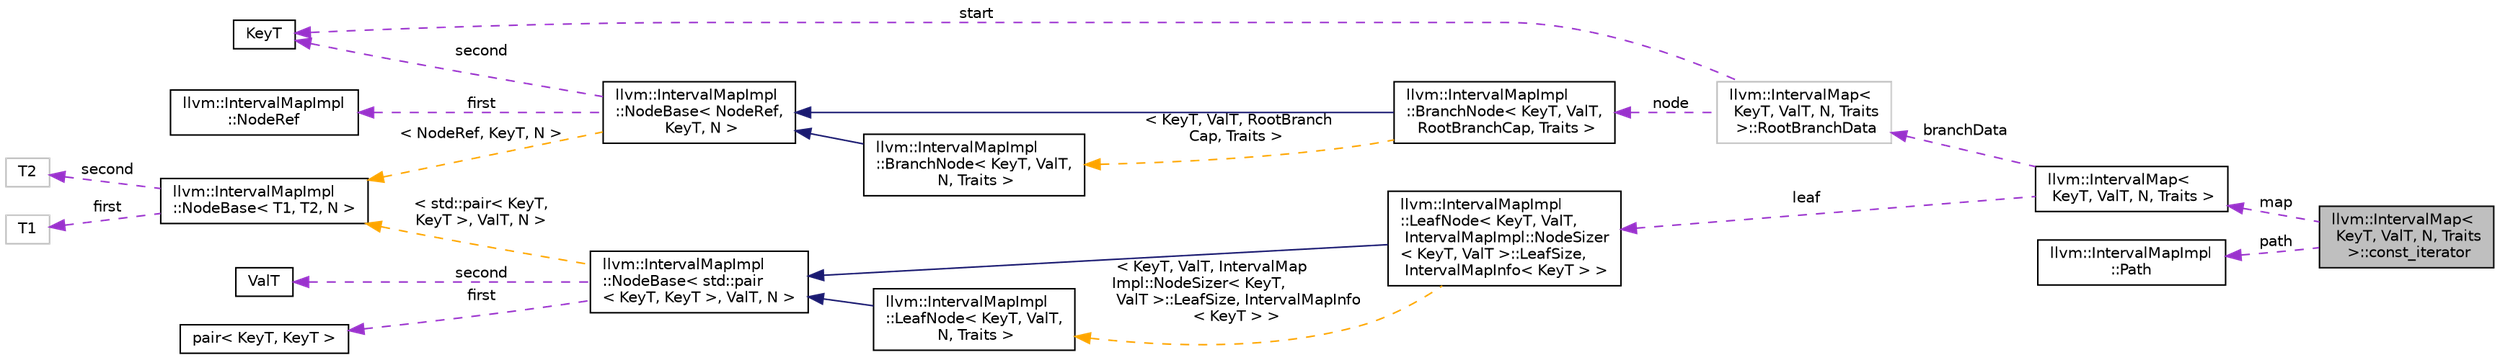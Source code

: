 digraph "llvm::IntervalMap&lt; KeyT, ValT, N, Traits &gt;::const_iterator"
{
 // LATEX_PDF_SIZE
  bgcolor="transparent";
  edge [fontname="Helvetica",fontsize="10",labelfontname="Helvetica",labelfontsize="10"];
  node [fontname="Helvetica",fontsize="10",shape=record];
  rankdir="LR";
  Node1 [label="llvm::IntervalMap\<\l KeyT, ValT, N, Traits\l \>::const_iterator",height=0.2,width=0.4,color="black", fillcolor="grey75", style="filled", fontcolor="black",tooltip=" "];
  Node2 -> Node1 [dir="back",color="darkorchid3",fontsize="10",style="dashed",label=" map" ,fontname="Helvetica"];
  Node2 [label="llvm::IntervalMap\<\l KeyT, ValT, N, Traits \>",height=0.2,width=0.4,color="black",URL="$classllvm_1_1IntervalMap.html",tooltip=" "];
  Node3 -> Node2 [dir="back",color="darkorchid3",fontsize="10",style="dashed",label=" branchData" ,fontname="Helvetica"];
  Node3 [label="llvm::IntervalMap\<\l KeyT, ValT, N, Traits\l \>::RootBranchData",height=0.2,width=0.4,color="grey75",tooltip=" "];
  Node4 -> Node3 [dir="back",color="darkorchid3",fontsize="10",style="dashed",label=" start" ,fontname="Helvetica"];
  Node4 [label="KeyT",height=0.2,width=0.4,color="black",URL="$classKeyT.html",tooltip=" "];
  Node5 -> Node3 [dir="back",color="darkorchid3",fontsize="10",style="dashed",label=" node" ,fontname="Helvetica"];
  Node5 [label="llvm::IntervalMapImpl\l::BranchNode\< KeyT, ValT,\l RootBranchCap, Traits \>",height=0.2,width=0.4,color="black",URL="$classllvm_1_1IntervalMapImpl_1_1BranchNode.html",tooltip=" "];
  Node6 -> Node5 [dir="back",color="midnightblue",fontsize="10",style="solid",fontname="Helvetica"];
  Node6 [label="llvm::IntervalMapImpl\l::NodeBase\< NodeRef,\l KeyT, N \>",height=0.2,width=0.4,color="black",URL="$classllvm_1_1IntervalMapImpl_1_1NodeBase.html",tooltip=" "];
  Node4 -> Node6 [dir="back",color="darkorchid3",fontsize="10",style="dashed",label=" second" ,fontname="Helvetica"];
  Node7 -> Node6 [dir="back",color="darkorchid3",fontsize="10",style="dashed",label=" first" ,fontname="Helvetica"];
  Node7 [label="llvm::IntervalMapImpl\l::NodeRef",height=0.2,width=0.4,color="black",URL="$classllvm_1_1IntervalMapImpl_1_1NodeRef.html",tooltip=" "];
  Node8 -> Node6 [dir="back",color="orange",fontsize="10",style="dashed",label=" \< NodeRef, KeyT, N \>" ,fontname="Helvetica"];
  Node8 [label="llvm::IntervalMapImpl\l::NodeBase\< T1, T2, N \>",height=0.2,width=0.4,color="black",URL="$classllvm_1_1IntervalMapImpl_1_1NodeBase.html",tooltip=" "];
  Node9 -> Node8 [dir="back",color="darkorchid3",fontsize="10",style="dashed",label=" second" ,fontname="Helvetica"];
  Node9 [label="T2",height=0.2,width=0.4,color="grey75",tooltip=" "];
  Node10 -> Node8 [dir="back",color="darkorchid3",fontsize="10",style="dashed",label=" first" ,fontname="Helvetica"];
  Node10 [label="T1",height=0.2,width=0.4,color="grey75",tooltip=" "];
  Node11 -> Node5 [dir="back",color="orange",fontsize="10",style="dashed",label=" \< KeyT, ValT, RootBranch\lCap, Traits \>" ,fontname="Helvetica"];
  Node11 [label="llvm::IntervalMapImpl\l::BranchNode\< KeyT, ValT,\l N, Traits \>",height=0.2,width=0.4,color="black",URL="$classllvm_1_1IntervalMapImpl_1_1BranchNode.html",tooltip=" "];
  Node6 -> Node11 [dir="back",color="midnightblue",fontsize="10",style="solid",fontname="Helvetica"];
  Node12 -> Node2 [dir="back",color="darkorchid3",fontsize="10",style="dashed",label=" leaf" ,fontname="Helvetica"];
  Node12 [label="llvm::IntervalMapImpl\l::LeafNode\< KeyT, ValT,\l IntervalMapImpl::NodeSizer\l\< KeyT, ValT \>::LeafSize,\l IntervalMapInfo\< KeyT \> \>",height=0.2,width=0.4,color="black",URL="$classllvm_1_1IntervalMapImpl_1_1LeafNode.html",tooltip=" "];
  Node13 -> Node12 [dir="back",color="midnightblue",fontsize="10",style="solid",fontname="Helvetica"];
  Node13 [label="llvm::IntervalMapImpl\l::NodeBase\< std::pair\l\< KeyT, KeyT \>, ValT, N \>",height=0.2,width=0.4,color="black",URL="$classllvm_1_1IntervalMapImpl_1_1NodeBase.html",tooltip=" "];
  Node14 -> Node13 [dir="back",color="darkorchid3",fontsize="10",style="dashed",label=" second" ,fontname="Helvetica"];
  Node14 [label="ValT",height=0.2,width=0.4,color="black",URL="$classValT.html",tooltip=" "];
  Node15 -> Node13 [dir="back",color="darkorchid3",fontsize="10",style="dashed",label=" first" ,fontname="Helvetica"];
  Node15 [label="pair\< KeyT, KeyT \>",height=0.2,width=0.4,color="black",URL="$classstd_1_1pair_3_01KeyT_00_01KeyT_01_4.html",tooltip=" "];
  Node8 -> Node13 [dir="back",color="orange",fontsize="10",style="dashed",label=" \< std::pair\< KeyT,\l KeyT \>, ValT, N \>" ,fontname="Helvetica"];
  Node16 -> Node12 [dir="back",color="orange",fontsize="10",style="dashed",label=" \< KeyT, ValT, IntervalMap\lImpl::NodeSizer\< KeyT,\l ValT \>::LeafSize, IntervalMapInfo\l\< KeyT \> \>" ,fontname="Helvetica"];
  Node16 [label="llvm::IntervalMapImpl\l::LeafNode\< KeyT, ValT,\l N, Traits \>",height=0.2,width=0.4,color="black",URL="$classllvm_1_1IntervalMapImpl_1_1LeafNode.html",tooltip=" "];
  Node13 -> Node16 [dir="back",color="midnightblue",fontsize="10",style="solid",fontname="Helvetica"];
  Node17 -> Node1 [dir="back",color="darkorchid3",fontsize="10",style="dashed",label=" path" ,fontname="Helvetica"];
  Node17 [label="llvm::IntervalMapImpl\l::Path",height=0.2,width=0.4,color="black",URL="$classllvm_1_1IntervalMapImpl_1_1Path.html",tooltip=" "];
}
